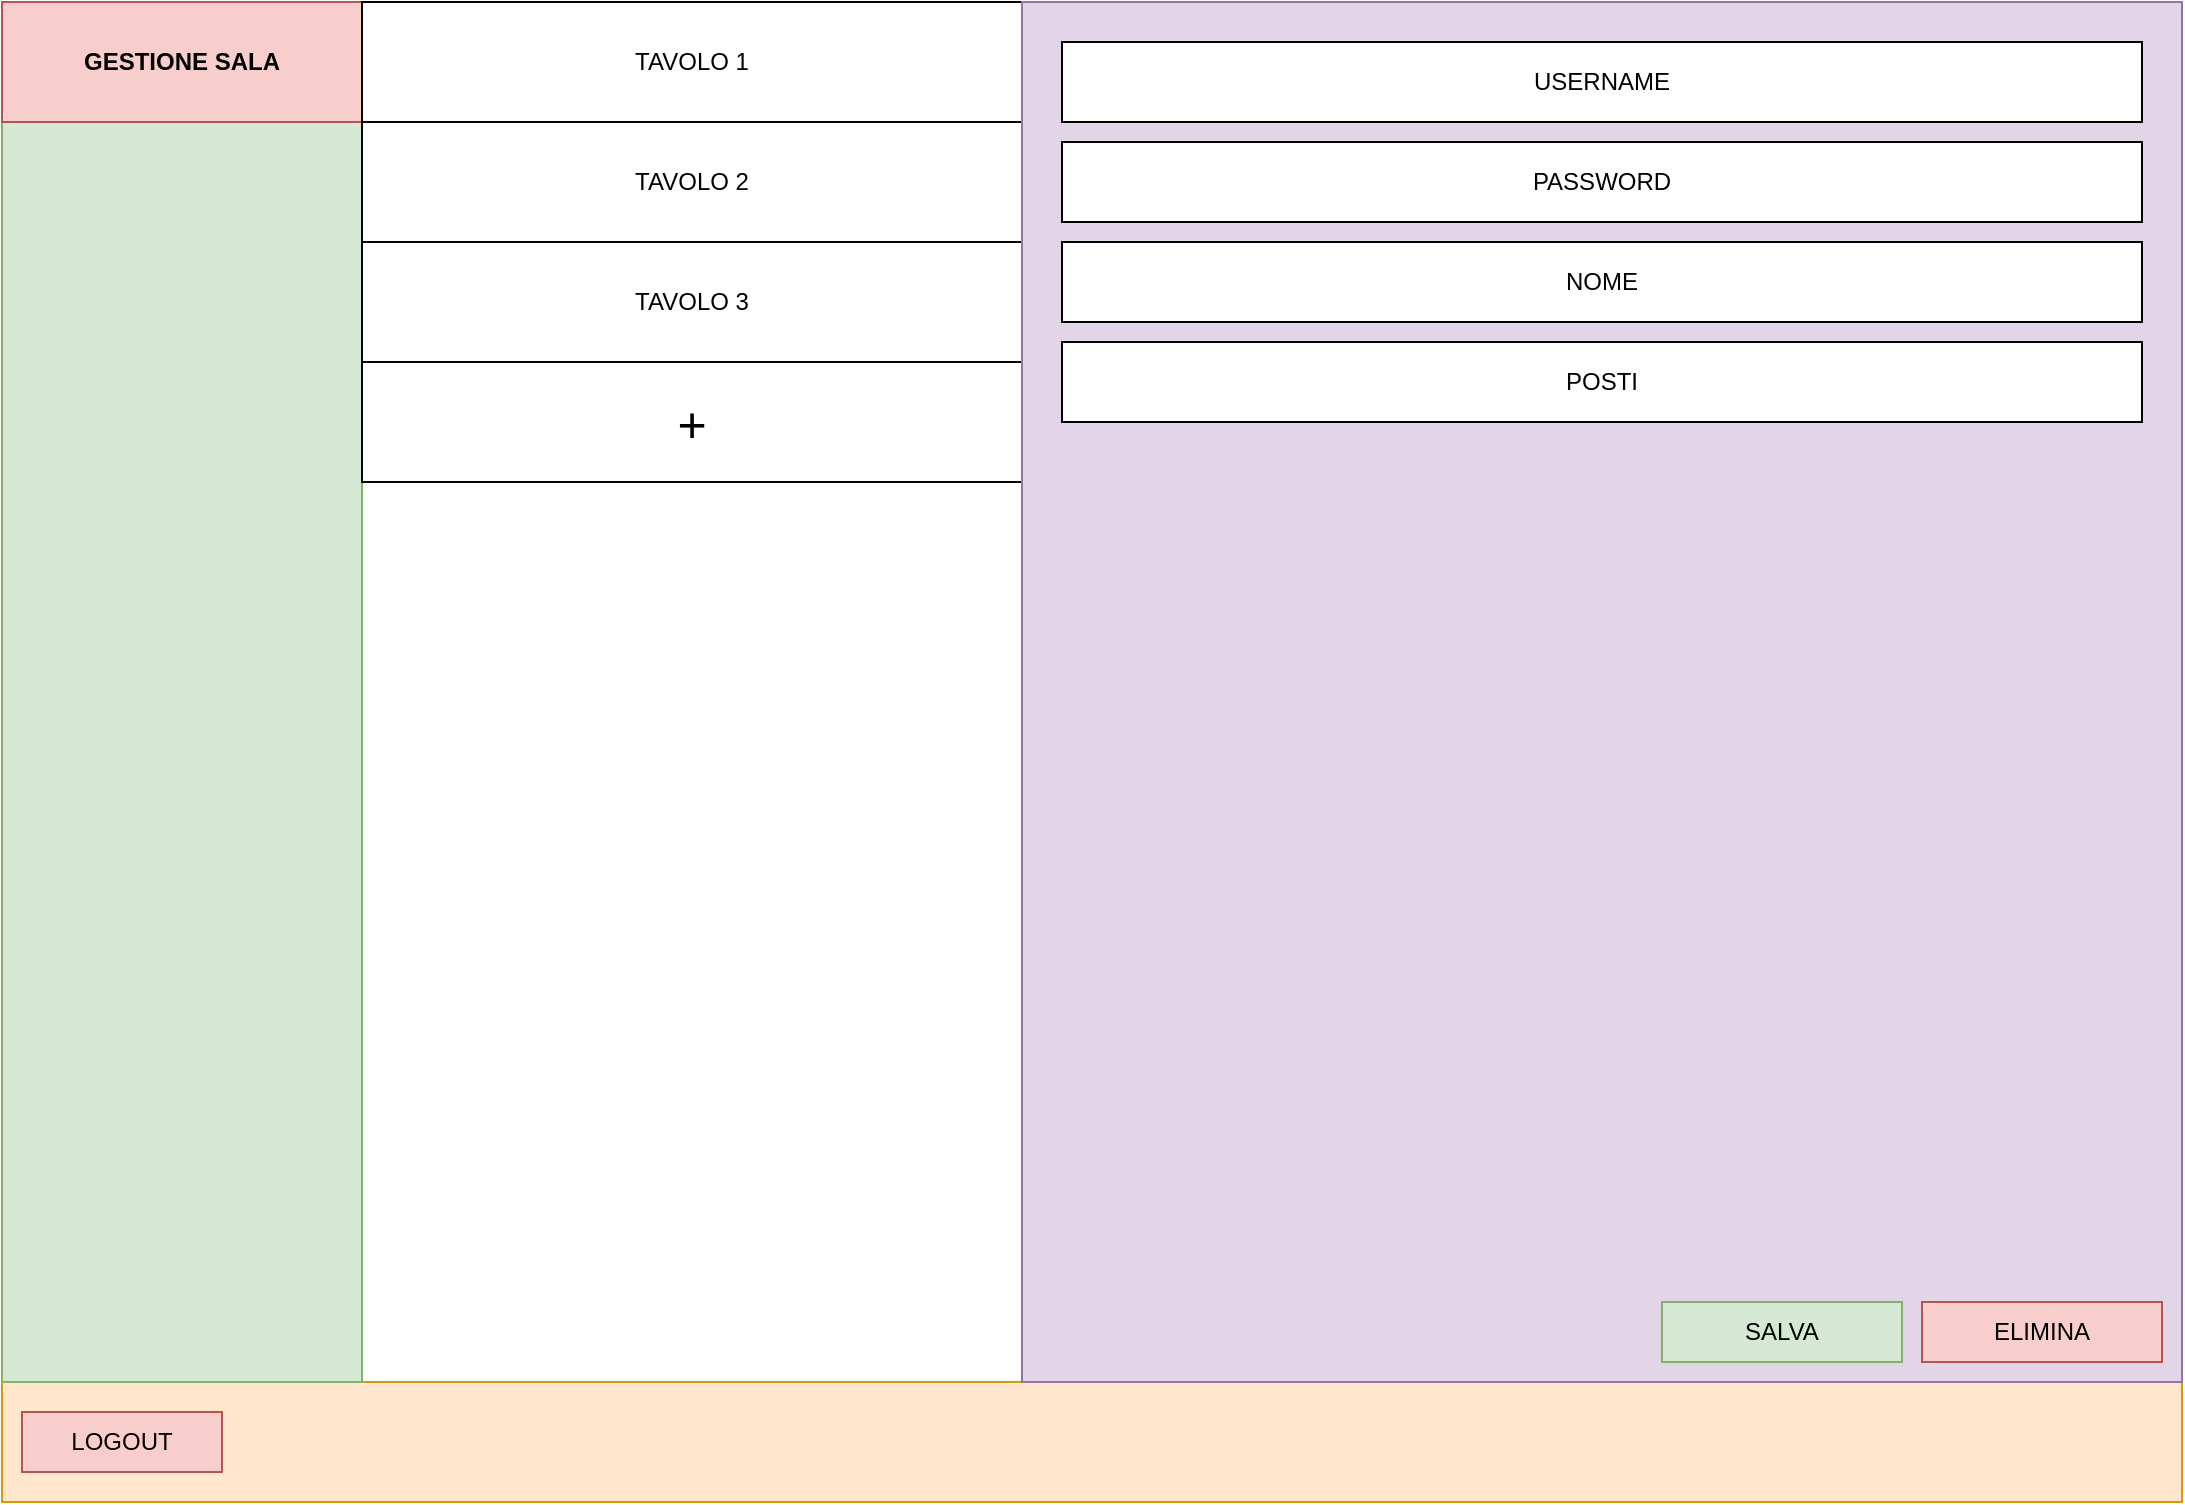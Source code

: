 <mxfile version="12.3.2" type="device" pages="1"><diagram id="OBZ8SxfYH2JzZAfBXlym" name="Page-1"><mxGraphModel dx="1172" dy="861" grid="1" gridSize="10" guides="1" tooltips="1" connect="1" arrows="1" fold="1" page="1" pageScale="1" pageWidth="1169" pageHeight="827" math="0" shadow="0"><root><mxCell id="0"/><mxCell id="1" parent="0"/><mxCell id="TUTbHYZGlbEHMhqk19Zc-1" value="" style="rounded=0;whiteSpace=wrap;html=1;" parent="1" vertex="1"><mxGeometry x="40" y="40" width="1090" height="750" as="geometry"/></mxCell><mxCell id="TUTbHYZGlbEHMhqk19Zc-3" value="" style="rounded=0;whiteSpace=wrap;html=1;fillColor=#ffe6cc;strokeColor=#d79b00;" parent="1" vertex="1"><mxGeometry x="40" y="730" width="1090" height="60" as="geometry"/></mxCell><mxCell id="TUTbHYZGlbEHMhqk19Zc-6" value="" style="rounded=0;whiteSpace=wrap;html=1;fillColor=#d5e8d4;strokeColor=#82b366;" parent="1" vertex="1"><mxGeometry x="40" y="40" width="180" height="690" as="geometry"/></mxCell><mxCell id="om2kefSFb-FH5-S203GB-1" value="&lt;b&gt;GESTIONE SALA&lt;/b&gt;" style="rounded=0;whiteSpace=wrap;html=1;fillColor=#f8cecc;strokeColor=#b85450;" parent="1" vertex="1"><mxGeometry x="40" y="40" width="180" height="60" as="geometry"/></mxCell><mxCell id="IiyI8Yodj81DCnIW3LHy-3" value="LOGOUT" style="rounded=0;whiteSpace=wrap;html=1;fillColor=#f8cecc;strokeColor=#b85450;" vertex="1" parent="1"><mxGeometry x="50" y="745" width="100" height="30" as="geometry"/></mxCell><mxCell id="IiyI8Yodj81DCnIW3LHy-5" value="TAVOLO 1" style="rounded=0;whiteSpace=wrap;html=1;" vertex="1" parent="1"><mxGeometry x="220" y="40" width="330" height="60" as="geometry"/></mxCell><mxCell id="IiyI8Yodj81DCnIW3LHy-6" value="TAVOLO 3" style="rounded=0;whiteSpace=wrap;html=1;" vertex="1" parent="1"><mxGeometry x="220" y="160" width="330" height="60" as="geometry"/></mxCell><mxCell id="IiyI8Yodj81DCnIW3LHy-7" value="TAVOLO 2" style="rounded=0;whiteSpace=wrap;html=1;" vertex="1" parent="1"><mxGeometry x="220" y="100" width="330" height="60" as="geometry"/></mxCell><mxCell id="IiyI8Yodj81DCnIW3LHy-9" value="&lt;font style=&quot;font-size: 25px&quot;&gt;+&lt;/font&gt;" style="rounded=0;whiteSpace=wrap;html=1;" vertex="1" parent="1"><mxGeometry x="220" y="220" width="330" height="60" as="geometry"/></mxCell><mxCell id="IiyI8Yodj81DCnIW3LHy-10" value="" style="rounded=0;whiteSpace=wrap;html=1;fillColor=#e1d5e7;strokeColor=#9673a6;" vertex="1" parent="1"><mxGeometry x="550" y="40" width="580" height="690" as="geometry"/></mxCell><mxCell id="IiyI8Yodj81DCnIW3LHy-11" value="USERNAME" style="rounded=0;whiteSpace=wrap;html=1;" vertex="1" parent="1"><mxGeometry x="570" y="60" width="540" height="40" as="geometry"/></mxCell><mxCell id="IiyI8Yodj81DCnIW3LHy-12" value="PASSWORD" style="rounded=0;whiteSpace=wrap;html=1;" vertex="1" parent="1"><mxGeometry x="570" y="110" width="540" height="40" as="geometry"/></mxCell><mxCell id="IiyI8Yodj81DCnIW3LHy-13" value="NOME" style="rounded=0;whiteSpace=wrap;html=1;" vertex="1" parent="1"><mxGeometry x="570" y="160" width="540" height="40" as="geometry"/></mxCell><mxCell id="IiyI8Yodj81DCnIW3LHy-14" value="POSTI" style="rounded=0;whiteSpace=wrap;html=1;" vertex="1" parent="1"><mxGeometry x="570" y="210" width="540" height="40" as="geometry"/></mxCell><mxCell id="IiyI8Yodj81DCnIW3LHy-15" value="ELIMINA" style="rounded=0;whiteSpace=wrap;html=1;fillColor=#f8cecc;strokeColor=#b85450;" vertex="1" parent="1"><mxGeometry x="1000" y="690" width="120" height="30" as="geometry"/></mxCell><mxCell id="IiyI8Yodj81DCnIW3LHy-16" value="SALVA" style="rounded=0;whiteSpace=wrap;html=1;fillColor=#d5e8d4;strokeColor=#82b366;" vertex="1" parent="1"><mxGeometry x="870" y="690" width="120" height="30" as="geometry"/></mxCell></root></mxGraphModel></diagram></mxfile>